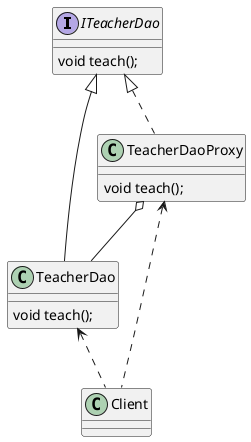 @startuml


interface ITeacherDao
class TeacherDao
class TeacherDaoProxy
class Client

ITeacherDao <|-- TeacherDao
ITeacherDao <|.. TeacherDaoProxy
TeacherDaoProxy o--TeacherDao
TeacherDao <.. Client
TeacherDaoProxy <.. Client
class TeacherDao{
  void teach();
 }
 interface ITeacherDao{
    void teach();
 }
 class TeacherDaoProxy{
   void teach();
  }
@enduml